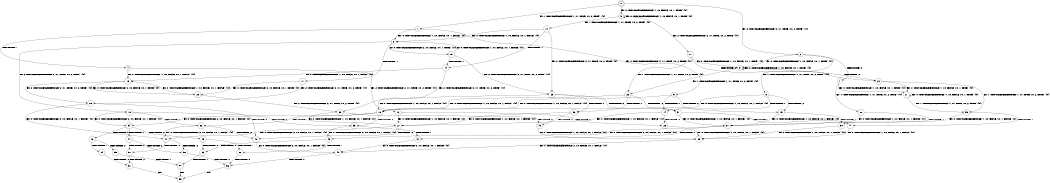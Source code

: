 digraph BCG {
size = "7, 10.5";
center = TRUE;
node [shape = circle];
0 [peripheries = 2];
0 -> 1 [label = "EX !1 !ATOMIC_EXCH_BRANCH (1, +1, TRUE, +0, 2, TRUE) !{0}"];
0 -> 2 [label = "EX !2 !ATOMIC_EXCH_BRANCH (2, +1, TRUE, +0, 2, TRUE) !{0}"];
0 -> 3 [label = "EX !0 !ATOMIC_EXCH_BRANCH (1, +0, FALSE, +0, 1, TRUE) !{0}"];
1 -> 4 [label = "TERMINATE !1"];
1 -> 5 [label = "EX !2 !ATOMIC_EXCH_BRANCH (2, +1, TRUE, +0, 2, TRUE) !{0}"];
1 -> 6 [label = "EX !0 !ATOMIC_EXCH_BRANCH (1, +0, FALSE, +0, 1, FALSE) !{0}"];
2 -> 7 [label = "TERMINATE !2"];
2 -> 8 [label = "EX !1 !ATOMIC_EXCH_BRANCH (1, +1, TRUE, +0, 2, TRUE) !{0}"];
2 -> 9 [label = "EX !0 !ATOMIC_EXCH_BRANCH (1, +0, FALSE, +0, 1, TRUE) !{0}"];
3 -> 10 [label = "EX !1 !ATOMIC_EXCH_BRANCH (1, +1, TRUE, +0, 2, TRUE) !{0}"];
3 -> 11 [label = "EX !2 !ATOMIC_EXCH_BRANCH (2, +1, TRUE, +0, 2, TRUE) !{0}"];
3 -> 3 [label = "EX !0 !ATOMIC_EXCH_BRANCH (1, +0, FALSE, +0, 1, TRUE) !{0}"];
4 -> 12 [label = "EX !2 !ATOMIC_EXCH_BRANCH (2, +1, TRUE, +0, 2, TRUE) !{0}"];
4 -> 13 [label = "EX !0 !ATOMIC_EXCH_BRANCH (1, +0, FALSE, +0, 1, FALSE) !{0}"];
5 -> 14 [label = "TERMINATE !1"];
5 -> 15 [label = "TERMINATE !2"];
5 -> 16 [label = "EX !0 !ATOMIC_EXCH_BRANCH (1, +0, FALSE, +0, 1, FALSE) !{0}"];
6 -> 17 [label = "TERMINATE !1"];
6 -> 18 [label = "EX !2 !ATOMIC_EXCH_BRANCH (2, +1, TRUE, +0, 2, TRUE) !{0}"];
6 -> 19 [label = "EX !0 !ATOMIC_EXCH_BRANCH (2, +0, FALSE, +0, 1, TRUE) !{0}"];
7 -> 20 [label = "EX !1 !ATOMIC_EXCH_BRANCH (1, +1, TRUE, +0, 2, TRUE) !{0}"];
7 -> 21 [label = "EX !0 !ATOMIC_EXCH_BRANCH (1, +0, FALSE, +0, 1, TRUE) !{0}"];
8 -> 14 [label = "TERMINATE !1"];
8 -> 15 [label = "TERMINATE !2"];
8 -> 16 [label = "EX !0 !ATOMIC_EXCH_BRANCH (1, +0, FALSE, +0, 1, FALSE) !{0}"];
9 -> 22 [label = "TERMINATE !2"];
9 -> 23 [label = "EX !1 !ATOMIC_EXCH_BRANCH (1, +1, TRUE, +0, 2, TRUE) !{0}"];
9 -> 9 [label = "EX !0 !ATOMIC_EXCH_BRANCH (1, +0, FALSE, +0, 1, TRUE) !{0}"];
10 -> 24 [label = "TERMINATE !1"];
10 -> 25 [label = "EX !2 !ATOMIC_EXCH_BRANCH (2, +1, TRUE, +0, 2, TRUE) !{0}"];
10 -> 6 [label = "EX !0 !ATOMIC_EXCH_BRANCH (1, +0, FALSE, +0, 1, FALSE) !{0}"];
11 -> 22 [label = "TERMINATE !2"];
11 -> 23 [label = "EX !1 !ATOMIC_EXCH_BRANCH (1, +1, TRUE, +0, 2, TRUE) !{0}"];
11 -> 9 [label = "EX !0 !ATOMIC_EXCH_BRANCH (1, +0, FALSE, +0, 1, TRUE) !{0}"];
12 -> 26 [label = "TERMINATE !2"];
12 -> 27 [label = "EX !0 !ATOMIC_EXCH_BRANCH (1, +0, FALSE, +0, 1, FALSE) !{0}"];
13 -> 28 [label = "EX !2 !ATOMIC_EXCH_BRANCH (2, +1, TRUE, +0, 2, TRUE) !{0}"];
13 -> 29 [label = "EX !0 !ATOMIC_EXCH_BRANCH (2, +0, FALSE, +0, 1, TRUE) !{0}"];
14 -> 26 [label = "TERMINATE !2"];
14 -> 27 [label = "EX !0 !ATOMIC_EXCH_BRANCH (1, +0, FALSE, +0, 1, FALSE) !{0}"];
15 -> 30 [label = "TERMINATE !1"];
15 -> 31 [label = "EX !0 !ATOMIC_EXCH_BRANCH (1, +0, FALSE, +0, 1, FALSE) !{0}"];
16 -> 32 [label = "TERMINATE !1"];
16 -> 33 [label = "TERMINATE !2"];
16 -> 34 [label = "EX !0 !ATOMIC_EXCH_BRANCH (2, +0, FALSE, +0, 1, FALSE) !{0}"];
17 -> 28 [label = "EX !2 !ATOMIC_EXCH_BRANCH (2, +1, TRUE, +0, 2, TRUE) !{0}"];
17 -> 29 [label = "EX !0 !ATOMIC_EXCH_BRANCH (2, +0, FALSE, +0, 1, TRUE) !{0}"];
18 -> 32 [label = "TERMINATE !1"];
18 -> 33 [label = "TERMINATE !2"];
18 -> 34 [label = "EX !0 !ATOMIC_EXCH_BRANCH (2, +0, FALSE, +0, 1, FALSE) !{0}"];
19 -> 24 [label = "TERMINATE !1"];
19 -> 25 [label = "EX !2 !ATOMIC_EXCH_BRANCH (2, +1, TRUE, +0, 2, TRUE) !{0}"];
19 -> 6 [label = "EX !0 !ATOMIC_EXCH_BRANCH (1, +0, FALSE, +0, 1, FALSE) !{0}"];
20 -> 30 [label = "TERMINATE !1"];
20 -> 31 [label = "EX !0 !ATOMIC_EXCH_BRANCH (1, +0, FALSE, +0, 1, FALSE) !{0}"];
21 -> 35 [label = "EX !1 !ATOMIC_EXCH_BRANCH (1, +1, TRUE, +0, 2, TRUE) !{0}"];
21 -> 21 [label = "EX !0 !ATOMIC_EXCH_BRANCH (1, +0, FALSE, +0, 1, TRUE) !{0}"];
22 -> 35 [label = "EX !1 !ATOMIC_EXCH_BRANCH (1, +1, TRUE, +0, 2, TRUE) !{0}"];
22 -> 21 [label = "EX !0 !ATOMIC_EXCH_BRANCH (1, +0, FALSE, +0, 1, TRUE) !{0}"];
23 -> 36 [label = "TERMINATE !1"];
23 -> 37 [label = "TERMINATE !2"];
23 -> 16 [label = "EX !0 !ATOMIC_EXCH_BRANCH (1, +0, FALSE, +0, 1, FALSE) !{0}"];
24 -> 38 [label = "EX !2 !ATOMIC_EXCH_BRANCH (2, +1, TRUE, +0, 2, TRUE) !{0}"];
24 -> 13 [label = "EX !0 !ATOMIC_EXCH_BRANCH (1, +0, FALSE, +0, 1, FALSE) !{0}"];
25 -> 36 [label = "TERMINATE !1"];
25 -> 37 [label = "TERMINATE !2"];
25 -> 16 [label = "EX !0 !ATOMIC_EXCH_BRANCH (1, +0, FALSE, +0, 1, FALSE) !{0}"];
26 -> 39 [label = "EX !0 !ATOMIC_EXCH_BRANCH (1, +0, FALSE, +0, 1, FALSE) !{0}"];
27 -> 40 [label = "TERMINATE !2"];
27 -> 41 [label = "EX !0 !ATOMIC_EXCH_BRANCH (2, +0, FALSE, +0, 1, FALSE) !{0}"];
28 -> 40 [label = "TERMINATE !2"];
28 -> 41 [label = "EX !0 !ATOMIC_EXCH_BRANCH (2, +0, FALSE, +0, 1, FALSE) !{0}"];
29 -> 38 [label = "EX !2 !ATOMIC_EXCH_BRANCH (2, +1, TRUE, +0, 2, TRUE) !{0}"];
29 -> 13 [label = "EX !0 !ATOMIC_EXCH_BRANCH (1, +0, FALSE, +0, 1, FALSE) !{0}"];
30 -> 39 [label = "EX !0 !ATOMIC_EXCH_BRANCH (1, +0, FALSE, +0, 1, FALSE) !{0}"];
31 -> 42 [label = "TERMINATE !1"];
31 -> 43 [label = "EX !0 !ATOMIC_EXCH_BRANCH (2, +0, FALSE, +0, 1, FALSE) !{0}"];
32 -> 40 [label = "TERMINATE !2"];
32 -> 41 [label = "EX !0 !ATOMIC_EXCH_BRANCH (2, +0, FALSE, +0, 1, FALSE) !{0}"];
33 -> 42 [label = "TERMINATE !1"];
33 -> 43 [label = "EX !0 !ATOMIC_EXCH_BRANCH (2, +0, FALSE, +0, 1, FALSE) !{0}"];
34 -> 44 [label = "TERMINATE !1"];
34 -> 45 [label = "TERMINATE !2"];
34 -> 46 [label = "TERMINATE !0"];
35 -> 47 [label = "TERMINATE !1"];
35 -> 31 [label = "EX !0 !ATOMIC_EXCH_BRANCH (1, +0, FALSE, +0, 1, FALSE) !{0}"];
36 -> 48 [label = "TERMINATE !2"];
36 -> 27 [label = "EX !0 !ATOMIC_EXCH_BRANCH (1, +0, FALSE, +0, 1, FALSE) !{0}"];
37 -> 47 [label = "TERMINATE !1"];
37 -> 31 [label = "EX !0 !ATOMIC_EXCH_BRANCH (1, +0, FALSE, +0, 1, FALSE) !{0}"];
38 -> 48 [label = "TERMINATE !2"];
38 -> 27 [label = "EX !0 !ATOMIC_EXCH_BRANCH (1, +0, FALSE, +0, 1, FALSE) !{0}"];
39 -> 49 [label = "EX !0 !ATOMIC_EXCH_BRANCH (2, +0, FALSE, +0, 1, FALSE) !{0}"];
40 -> 49 [label = "EX !0 !ATOMIC_EXCH_BRANCH (2, +0, FALSE, +0, 1, FALSE) !{0}"];
41 -> 50 [label = "TERMINATE !2"];
41 -> 51 [label = "TERMINATE !0"];
42 -> 49 [label = "EX !0 !ATOMIC_EXCH_BRANCH (2, +0, FALSE, +0, 1, FALSE) !{0}"];
43 -> 52 [label = "TERMINATE !1"];
43 -> 53 [label = "TERMINATE !0"];
44 -> 50 [label = "TERMINATE !2"];
44 -> 51 [label = "TERMINATE !0"];
45 -> 52 [label = "TERMINATE !1"];
45 -> 53 [label = "TERMINATE !0"];
46 -> 54 [label = "TERMINATE !1"];
46 -> 55 [label = "TERMINATE !2"];
47 -> 39 [label = "EX !0 !ATOMIC_EXCH_BRANCH (1, +0, FALSE, +0, 1, FALSE) !{0}"];
48 -> 39 [label = "EX !0 !ATOMIC_EXCH_BRANCH (1, +0, FALSE, +0, 1, FALSE) !{0}"];
49 -> 56 [label = "TERMINATE !0"];
50 -> 56 [label = "TERMINATE !0"];
51 -> 57 [label = "TERMINATE !2"];
52 -> 56 [label = "TERMINATE !0"];
53 -> 58 [label = "TERMINATE !1"];
54 -> 57 [label = "TERMINATE !2"];
55 -> 58 [label = "TERMINATE !1"];
56 -> 59 [label = "exit"];
57 -> 59 [label = "exit"];
58 -> 59 [label = "exit"];
}
